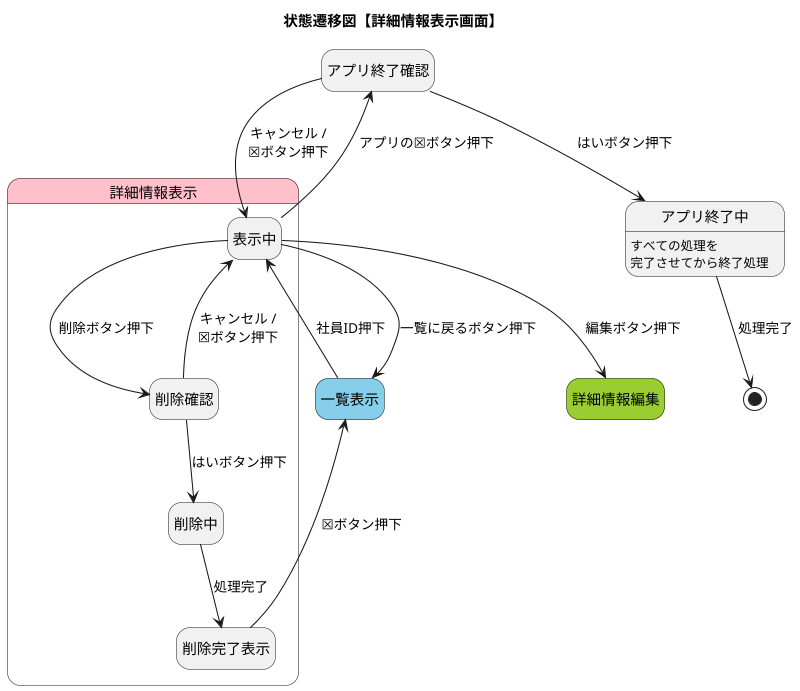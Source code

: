 @startuml StateDiagram_DetailsView

title 状態遷移図【詳細情報表示画面】
hide empty description
scale 800 width

' 【状態】

state 一覧表示 #SkyBlue
state アプリ終了確認
state アプリ終了中

state 詳細情報表示 #Pink {
    state 表示中
    state 削除確認
    state 削除中
    state 削除完了表示
}

state 詳細情報編集 #YellowGreen


' 【遷移】

一覧表示 --> 表示中 : 社員ID押下
表示中 --> 詳細情報編集 : 編集ボタン押下

' 戻る
表示中 --> 一覧表示 : 一覧に戻るボタン押下

' 削除
表示中 --> 削除確認 : 削除ボタン押下
削除確認 --> 表示中 : キャンセル /\n☒ボタン押下
削除確認 --> 削除中 : はいボタン押下
削除中 --> 削除完了表示 : 処理完了
削除完了表示 --> 一覧表示 : ☒ボタン押下

' アプリ終了
表示中 --> アプリ終了確認 : アプリの☒ボタン押下
アプリ終了確認 --> 表示中 : キャンセル /\n☒ボタン押下
アプリ終了確認 --> アプリ終了中 : はいボタン押下
アプリ終了中 --> [*] : 処理完了
アプリ終了中 : すべての処理を\n完了させてから終了処理

@enduml